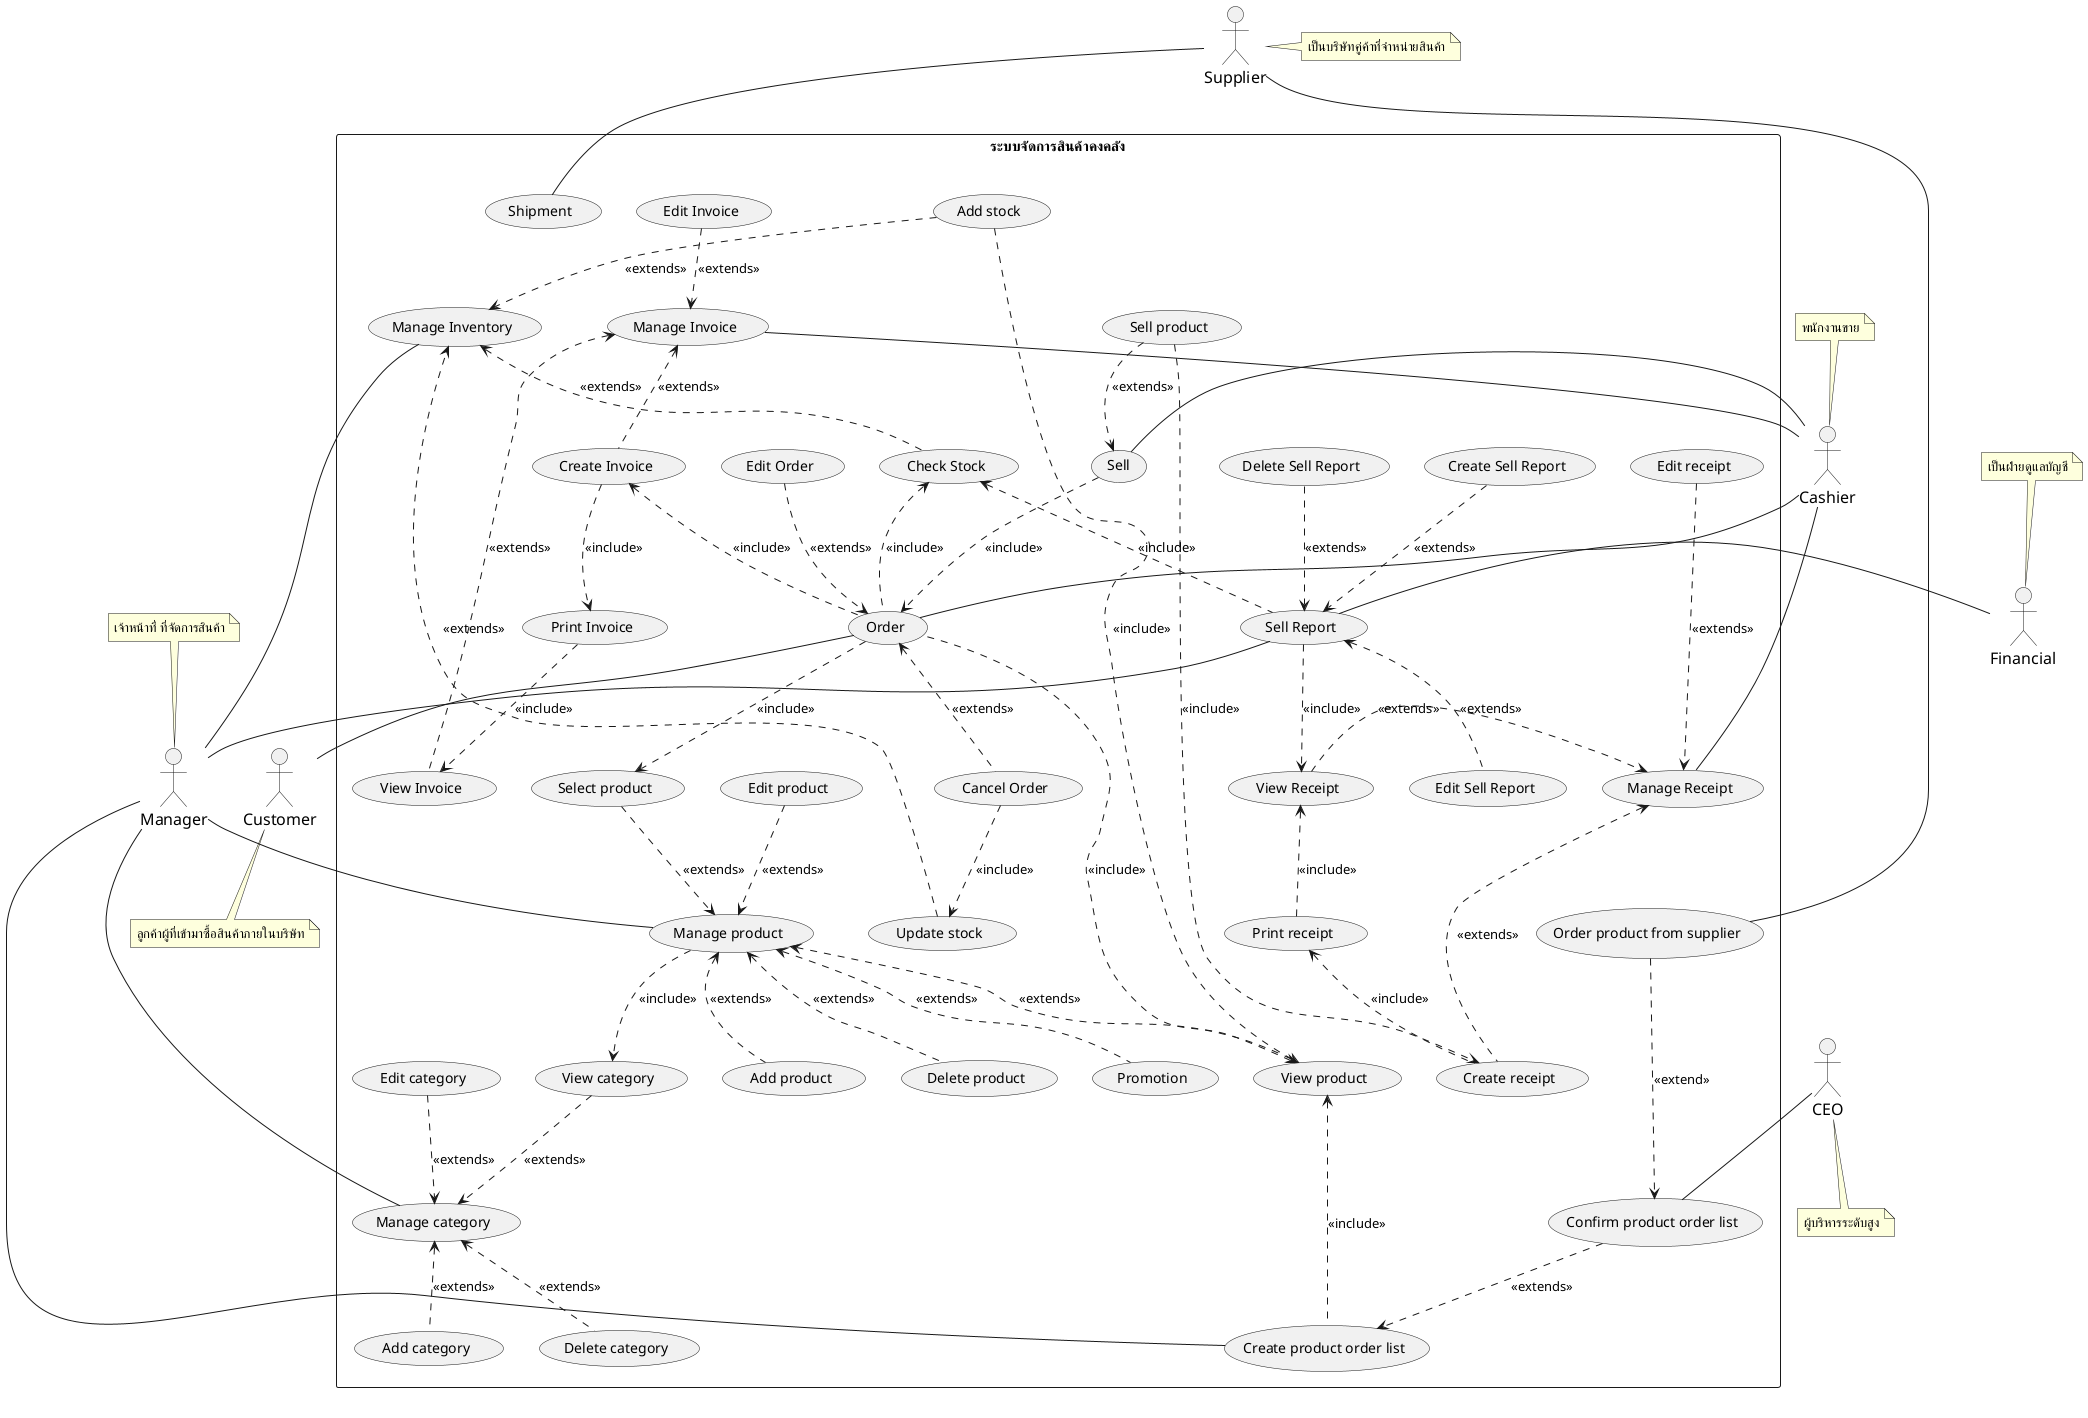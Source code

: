 @startuml
'https://plantuml.com/usecase-diagram

skinparam sequence {
    ParticipantFontName Thai
    ParticipantFontSize 16
    ActorFontSize 16
    ActorFontName Thai
}
'skinparam linetype polyline
' skinparam linetype ortho

skinparam Participant{
    FontColor #efefef
    BorderColor #c0c0c0
}
skinparam Sequence{
    ParticipantBorderThickness .5
    LifeLineBorderColor #8a8a8a
}

' =================== Customer ===================
' role - ผู้ที่เข้ามาเพื่อซื้อสินค้าภายในบริษัท
' duty - ทำให้เกิดการซื้อขายสินค้า
actor Customer as actorCustomer
note bottom of actorCustomer : ลูกค้าผู้ที่เข้ามาซื้อสินค้าภายในบริษัท
' =================== Manager ===================
' role - เจ้าหน้าที่ ที่จัดการสินค้า ให้คงคลังสินค้าอยู่เสมอ
' duty - บริหารจัดการ stock สินค้า ทั้งการจำหน่ายออก และการรับสินค้ารวมถึงการ
' ออกใบสั่งของ การเช็คสินค้าและการทำรายงานต่างๆ
actor Manager as actorManager
note top of actorManager : เจ้าหน้าที่ ที่จัดการสินค้า
' =================== Supplier ===================
' role - เป็นบริษัทคู่ค้าที่จำหน่ายสินค้าหรือวัตถุดิบให้กับบริษัท
' duty - ขายและจัดส่งสินค้าตามใบสั่งของ
actor Supplier as actorSupplier
note right of actorSupplier : เป็นบริษัทคู่ค้าที่จำหน่ายสินค้า
' =================== Financial ===================
' role - เป็นฝ่ายดูแลบัญชีและการเงินของบริษัท
' duty - รับข้อมูลการซื้อและขายสินค้า
actor Financial as actorFinancial
note top of actorFinancial : เป็นฝ่ายดูแลบัญชี

actor Cashier as actorCashier
note top of actorCashier : พนักงานขาย

actor CEO as actorCEO
note bottom of actorCEO : ผู้บริหารระดับสูง


' =================== Stock System ===================
rectangle "ระบบจัดการสินค้าคงคลัง" as stockSystem {

    ' ================ Selling ================
    ' กระบวนการขายสินค้า
    usecase (Sell) as (usecaseSell)
    '    note bottom of usecaseSell : กระบวนการขายสินค้า

    ' ================ Reporting ================
    '   การทำรายงาน
    usecase (Sell Report) as (usecaseSellReport)
    usecase (Create Sell Report) as (usecaseCreateSellReport)
    usecase (Edit Sell Report) as (usecaseEditSellReport)
    usecase (Delete Sell Report) as (usecaseDeleteSellReport)

    '    การขายสินค้า
    usecase (Sell product) as (usecaseSellProduct)
    '    การตรวจสอบยอดสินค้า

    '    ออกใบเสร็จ
    usecase (Manage Receipt) as (usecaseReceipt)
    usecase (View Receipt) as (usecaseViewReceipt)
    usecase (Print receipt) as (usecasePrintReceipt)
    usecase (Edit receipt) as (usecaseEditReceipt)
    usecase (Create receipt) as (usecaseCreateReceipt)

    ' ================ Invoice ================
    usecase (Manage Invoice) as (usecaseInvoice)
    usecase (View Invoice) as (usecaseViewInvoice)
    usecase (Create Invoice) as (usecaseCreateInvoice)
    usecase (Edit Invoice) as (usecaseEditInvoice)
    usecase (Print Invoice) as (usecasePrintInvoice)

    ' ================ Ordering ================
    '    การสั่งซื้อสินค้า

    usecase (Order) as (usecaseOrder)
    '    note bottom of usecaseOrder : การสั่งซื้อสินค้า
    usecase (Edit Order) as (usecaseEditOrder)
    usecase (Cancel Order) as (usecaseDeleteOrder)

    usecase (Order product from supplier) as (usecaseOrderProductFromSupplier)
    usecase (Create product order list) as (usecaseCreateProductOrderList)
    usecase (Confirm product order list) as (usecaseConfirmOrderList)

    ' ================ Stock ================
    usecase (Manage Inventory) as (usecaseInventory)
    usecase (Check Stock) as (usecaseCheckStock)
    usecase (Add stock) as (usecaseAddStock)
    usecase (Update stock) as (usecaseUpdateStock)

    ' ================ Product ================
    usecase (Manage product) as (usecaseProduct)
    usecase (View product) as (usecaseViewProduct)
    usecase (Add product) as (usecaseAddProduct)
    usecase (Edit product) as (usecaseUpdateProduct)
    usecase (Delete product) as (usecaseDeleteProduct)
    usecase (Select product) as (usecaseSelectProduct)

    usecase (Promotion) as (usecasePromotion)

    ' ================ Category ================
    usecase (Manage category) as (usecaseCategory)
    usecase (View category) as (usecaseViewCategory)
    usecase (Add category) as (usecaseAddCategory)
    usecase (Edit category) as (usecaseUpdateCategory)
    usecase (Delete category) as (usecaseDeleteCategory)


    ' ================ Shipment ================
    usecase (Shipment) as (usecaseShipment)


    '===========================================================
    ' ===                  Associate Flow                    ===
    '===========================================================


    ' ================ Product ================
    actorManager -- (usecaseProduct)
    (usecaseProduct) <.. (usecaseAddProduct)  : <<extends>>
    (usecaseUpdateProduct) ..> (usecaseProduct) : <<extends>>
    (usecaseProduct) <.. (usecaseDeleteProduct)  : <<extends>>
    (usecaseSelectProduct) ..> (usecaseProduct) : <<extends>>
    (usecaseProduct) <.. (usecaseViewProduct) : <<extends>>

    (usecaseProduct) ..> (usecaseViewCategory) : <<include>>
    (usecaseProduct) <.. (usecasePromotion) : <<extends>>


    ' ================ Category ================
    actorManager -- (usecaseCategory)
    (usecaseCategory) <.. (usecaseAddCategory)  : <<extends>>
    (usecaseUpdateCategory) ..> (usecaseCategory) : <<extends>>
    (usecaseCategory) <.. (usecaseDeleteCategory)  : <<extends>>
    (usecaseViewCategory)  ..> (usecaseCategory) : <<extends>>


    ' ================ Stock ================
    actorSupplier -down- (usecaseShipment)
    (usecaseInventory) - actorManager

    (usecaseAddStock) ..> (usecaseInventory) : <<extends>>
    (usecaseAddStock) ..> (usecaseViewProduct) : <<include>>
    (usecaseUpdateStock) ..> (usecaseInventory) : <<extends>>
    (usecaseInventory) <.. (usecaseCheckStock) : <<extends>>

    ' ================ Sell ================
    (usecaseSellProduct) ..> (usecaseSell) : <<extends>>

    (usecaseSellProduct)  ..> (usecaseCreateReceipt) : <<include>>
    (usecaseSell)  ..> (usecaseOrder) : <<include>>

    '   ความสัมพันธ์ระหว่าง actor และ usecase ในส่วนของการขาย
    actorCashier - (usecaseSell)

    '   การลงรับสินค้า เป็นส่วนหนึ่งของกระบวนการสั่งซื้อสินค้า
    (usecaseOrder) ..> (usecaseSelectProduct) : <<include>>
    (usecaseViewProduct) <.. (usecaseOrder) : <<include>>

    '   การปรับปรุงยอดสินค้า เป็นส่วนหนึ่งของกระบวนการสั่งซื้อสินค้า
    (usecaseCheckStock) <.. (usecaseOrder) : <<include>>

    ' ================ Order ================
    (usecaseOrder) <.. (usecaseDeleteOrder) : <<extends>>
    (usecaseEditOrder) ..> (usecaseOrder) : <<extends>>

    (usecaseDeleteOrder) ..> (usecaseUpdateStock) : <<include>>
    (usecaseCreateInvoice) <.. (usecaseOrder) : <<include>>

    ' ===  ความสัมพันธ์ระหว่าง actor และ usecase ในส่วนของการสั่งซื้อสินค้า ===
    actorCashier -- (usecaseOrder)
    (usecaseOrder) -- actorCustomer

    ' ================ Invoice ================
    (usecaseInvoice) <.. (usecaseViewInvoice) : <<extends>>
    (usecaseInvoice)  <..   (usecaseCreateInvoice): <<extends>>
    (usecaseEditInvoice) ..> (usecaseInvoice) : <<extends>>

    (usecaseCreateInvoice) ..> (usecasePrintInvoice) : <<include>>
    (usecasePrintInvoice) ..> (usecaseViewInvoice) : <<include>>

     (usecaseInvoice) -- actorCashier

    ' ================ Receipt ================
    (usecaseCreateReceipt) .up.> (usecaseReceipt) : <<extends>>
    (usecaseViewReceipt) .> (usecaseReceipt) : <<extends>>
    (usecaseEditReceipt) ...> (usecaseReceipt) : <<extends>>
    (usecaseCreateReceipt) .up.> (usecasePrintReceipt) : <<include>>
    (usecaseViewReceipt)  <..   (usecasePrintReceipt): <<include>>

    (usecaseReceipt) -- actorCashier

    ' ===  ความสัมพันธ์ระหว่าง actor และ usecase ในส่วนของการสออกรายงาน ===
    actorManager -- (usecaseSellReport)
    actorFinancial -right- (usecaseSellReport)


    ' ================ Reporting ================
    '   การทำรายงาน

    (usecaseSellReport) ..> (usecaseViewReceipt)    : <<include>>
    (usecaseCheckStock)  <.. (usecaseSellReport)  : <<include>>

    (usecaseCreateSellReport) ..>  (usecaseSellReport)   : <<extends>>
    (usecaseSellReport)   <.. (usecaseEditSellReport)   : <<extends>>
    (usecaseDeleteSellReport) ..>  (usecaseSellReport)   : <<extends>>

    (usecaseViewProduct) <... (usecaseCreateProductOrderList) : <<include>>
    (usecaseConfirmOrderList) ..> (usecaseCreateProductOrderList) : <<extends>>
    (usecaseOrderProductFromSupplier) ...> (usecaseConfirmOrderList)  : <<extend>>
   
    actorSupplier -- (usecaseOrderProductFromSupplier)
    actorCEO -- (usecaseConfirmOrderList)
     (usecaseCreateProductOrderList) -- actorManager



}

@enduml